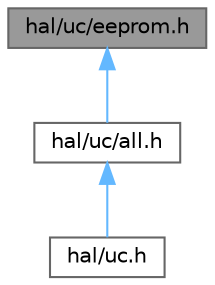 digraph "hal/uc/eeprom.h"
{
 // INTERACTIVE_SVG=YES
 // LATEX_PDF_SIZE
  bgcolor="transparent";
  edge [fontname=Helvetica,fontsize=10,labelfontname=Helvetica,labelfontsize=10];
  node [fontname=Helvetica,fontsize=10,shape=box,height=0.2,width=0.4];
  Node1 [id="Node000001",label="hal/uc/eeprom.h",height=0.2,width=0.4,color="gray40", fillcolor="grey60", style="filled", fontcolor="black",tooltip="HAL for uC EEPROM peripherals."];
  Node1 -> Node2 [id="edge1_Node000001_Node000002",dir="back",color="steelblue1",style="solid",tooltip=" "];
  Node2 [id="Node000002",label="hal/uc/all.h",height=0.2,width=0.4,color="grey40", fillcolor="white", style="filled",URL="$uc_2all_8h.html",tooltip=" "];
  Node2 -> Node3 [id="edge2_Node000002_Node000003",dir="back",color="steelblue1",style="solid",tooltip=" "];
  Node3 [id="Node000003",label="hal/uc.h",height=0.2,width=0.4,color="grey40", fillcolor="white", style="filled",URL="$uc_8h.html",tooltip=" "];
}

